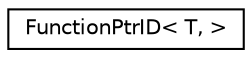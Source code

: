 digraph "Graphical Class Hierarchy"
{
  edge [fontname="Helvetica",fontsize="10",labelfontname="Helvetica",labelfontsize="10"];
  node [fontname="Helvetica",fontsize="10",shape=record];
  rankdir="LR";
  Node0 [label="FunctionPtrID\< T, \>",height=0.2,width=0.4,color="black", fillcolor="white", style="filled",URL="$struct_function_ptr_i_d.html"];
}
